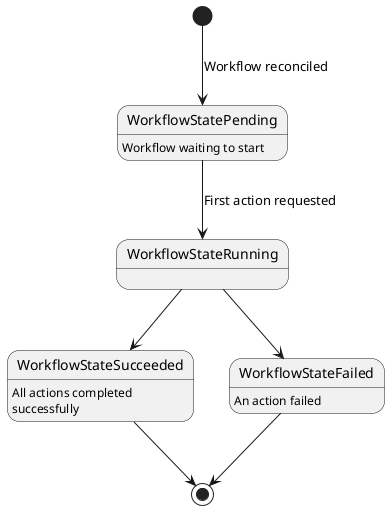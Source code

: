 @startuml workflow_state_machine

[*] --> WorkflowStatePending : Workflow reconciled
WorkflowStatePending --> WorkflowStateRunning : First action requested
WorkflowStateRunning --> WorkflowStateSucceeded
WorkflowStateRunning --> WorkflowStateFailed
WorkflowStateSucceeded --> [*]
WorkflowStateFailed --> [*]

WorkflowStatePending : Workflow waiting to start
WorkflowStateSucceeded : All actions completed\nsuccessfully
WorkflowStateFailed : An action failed

@enduml